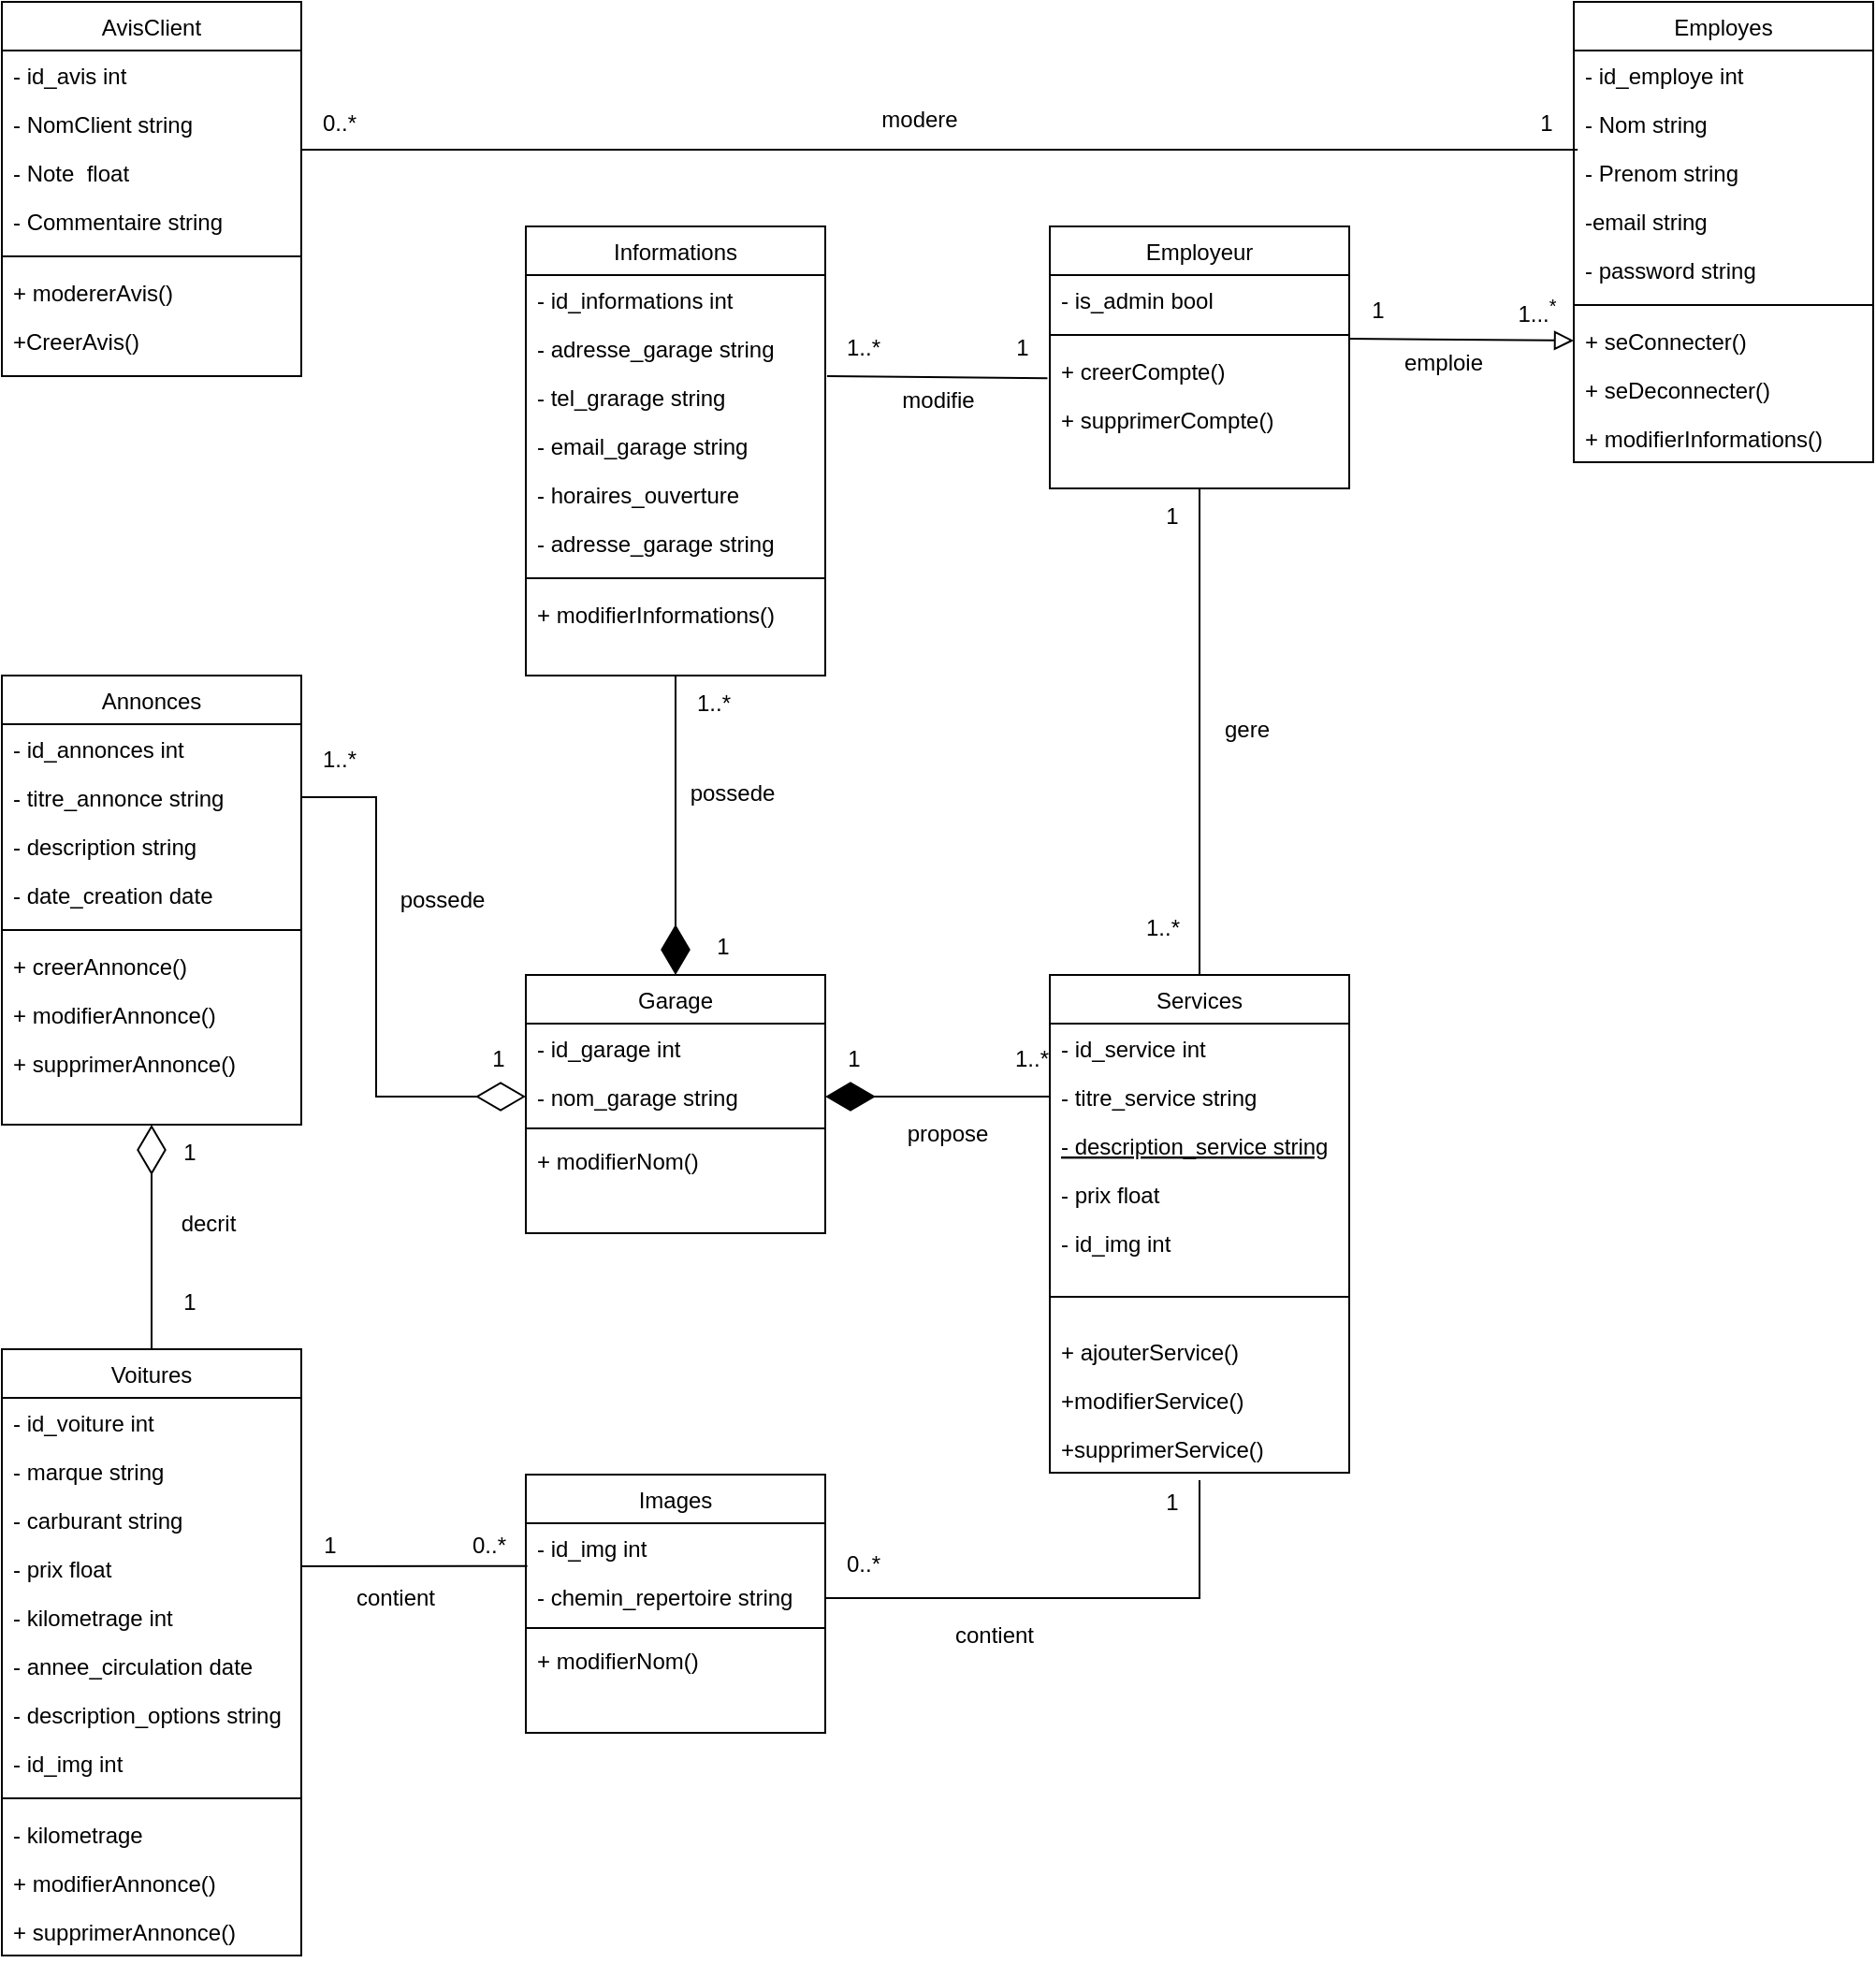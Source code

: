<mxfile>
    <diagram id="C5RBs43oDa-KdzZeNtuy" name="Page-1">
        <mxGraphModel dx="2930" dy="1960" grid="0" gridSize="10" guides="1" tooltips="1" connect="1" arrows="1" fold="1" page="1" pageScale="1" pageWidth="1654" pageHeight="1169" background="#FFFFFF" math="0" shadow="0">
            <root>
                <mxCell id="WIyWlLk6GJQsqaUBKTNV-0"/>
                <mxCell id="WIyWlLk6GJQsqaUBKTNV-1" parent="WIyWlLk6GJQsqaUBKTNV-0"/>
                <mxCell id="zkfFHV4jXpPFQw0GAbJ--0" value="Garage" style="swimlane;fontStyle=0;align=center;verticalAlign=top;childLayout=stackLayout;horizontal=1;startSize=26;horizontalStack=0;resizeParent=1;resizeLast=0;collapsible=1;marginBottom=0;rounded=0;shadow=0;strokeWidth=1;" parent="WIyWlLk6GJQsqaUBKTNV-1" vertex="1">
                    <mxGeometry x="580" y="583" width="160" height="138" as="geometry">
                        <mxRectangle x="230" y="140" width="160" height="26" as="alternateBounds"/>
                    </mxGeometry>
                </mxCell>
                <mxCell id="zkfFHV4jXpPFQw0GAbJ--1" value="- id_garage int" style="text;align=left;verticalAlign=top;spacingLeft=4;spacingRight=4;overflow=hidden;rotatable=0;points=[[0,0.5],[1,0.5]];portConstraint=eastwest;" parent="zkfFHV4jXpPFQw0GAbJ--0" vertex="1">
                    <mxGeometry y="26" width="160" height="26" as="geometry"/>
                </mxCell>
                <mxCell id="zkfFHV4jXpPFQw0GAbJ--2" value="- nom_garage string" style="text;align=left;verticalAlign=top;spacingLeft=4;spacingRight=4;overflow=hidden;rotatable=0;points=[[0,0.5],[1,0.5]];portConstraint=eastwest;rounded=0;shadow=0;html=0;" parent="zkfFHV4jXpPFQw0GAbJ--0" vertex="1">
                    <mxGeometry y="52" width="160" height="26" as="geometry"/>
                </mxCell>
                <mxCell id="zkfFHV4jXpPFQw0GAbJ--4" value="" style="line;html=1;strokeWidth=1;align=left;verticalAlign=middle;spacingTop=-1;spacingLeft=3;spacingRight=3;rotatable=0;labelPosition=right;points=[];portConstraint=eastwest;" parent="zkfFHV4jXpPFQw0GAbJ--0" vertex="1">
                    <mxGeometry y="78" width="160" height="8" as="geometry"/>
                </mxCell>
                <mxCell id="zkfFHV4jXpPFQw0GAbJ--5" value="+ modifierNom()" style="text;align=left;verticalAlign=top;spacingLeft=4;spacingRight=4;overflow=hidden;rotatable=0;points=[[0,0.5],[1,0.5]];portConstraint=eastwest;" parent="zkfFHV4jXpPFQw0GAbJ--0" vertex="1">
                    <mxGeometry y="86" width="160" height="26" as="geometry"/>
                </mxCell>
                <mxCell id="zkfFHV4jXpPFQw0GAbJ--6" value="Services" style="swimlane;fontStyle=0;align=center;verticalAlign=top;childLayout=stackLayout;horizontal=1;startSize=26;horizontalStack=0;resizeParent=1;resizeLast=0;collapsible=1;marginBottom=0;rounded=0;shadow=0;strokeWidth=1;" parent="WIyWlLk6GJQsqaUBKTNV-1" vertex="1">
                    <mxGeometry x="860" y="583" width="160" height="266" as="geometry">
                        <mxRectangle x="130" y="380" width="160" height="26" as="alternateBounds"/>
                    </mxGeometry>
                </mxCell>
                <mxCell id="zkfFHV4jXpPFQw0GAbJ--7" value="- id_service int" style="text;align=left;verticalAlign=top;spacingLeft=4;spacingRight=4;overflow=hidden;rotatable=0;points=[[0,0.5],[1,0.5]];portConstraint=eastwest;" parent="zkfFHV4jXpPFQw0GAbJ--6" vertex="1">
                    <mxGeometry y="26" width="160" height="26" as="geometry"/>
                </mxCell>
                <mxCell id="zkfFHV4jXpPFQw0GAbJ--8" value="- titre_service string" style="text;align=left;verticalAlign=top;spacingLeft=4;spacingRight=4;overflow=hidden;rotatable=0;points=[[0,0.5],[1,0.5]];portConstraint=eastwest;rounded=0;shadow=0;html=0;" parent="zkfFHV4jXpPFQw0GAbJ--6" vertex="1">
                    <mxGeometry y="52" width="160" height="26" as="geometry"/>
                </mxCell>
                <mxCell id="zkfFHV4jXpPFQw0GAbJ--10" value="- description_service string" style="text;align=left;verticalAlign=top;spacingLeft=4;spacingRight=4;overflow=hidden;rotatable=0;points=[[0,0.5],[1,0.5]];portConstraint=eastwest;fontStyle=4" parent="zkfFHV4jXpPFQw0GAbJ--6" vertex="1">
                    <mxGeometry y="78" width="160" height="26" as="geometry"/>
                </mxCell>
                <mxCell id="zkfFHV4jXpPFQw0GAbJ--11" value="- prix float" style="text;align=left;verticalAlign=top;spacingLeft=4;spacingRight=4;overflow=hidden;rotatable=0;points=[[0,0.5],[1,0.5]];portConstraint=eastwest;" parent="zkfFHV4jXpPFQw0GAbJ--6" vertex="1">
                    <mxGeometry y="104" width="160" height="26" as="geometry"/>
                </mxCell>
                <mxCell id="UUozDEuTqXK47o-9Nkh7-40" value="- id_img int" style="text;align=left;verticalAlign=top;spacingLeft=4;spacingRight=4;overflow=hidden;rotatable=0;points=[[0,0.5],[1,0.5]];portConstraint=eastwest;" parent="zkfFHV4jXpPFQw0GAbJ--6" vertex="1">
                    <mxGeometry y="130" width="160" height="26" as="geometry"/>
                </mxCell>
                <mxCell id="zkfFHV4jXpPFQw0GAbJ--9" value="" style="line;html=1;strokeWidth=1;align=left;verticalAlign=middle;spacingTop=-1;spacingLeft=3;spacingRight=3;rotatable=0;labelPosition=right;points=[];portConstraint=eastwest;" parent="zkfFHV4jXpPFQw0GAbJ--6" vertex="1">
                    <mxGeometry y="156" width="160" height="32" as="geometry"/>
                </mxCell>
                <mxCell id="UUozDEuTqXK47o-9Nkh7-41" value="+ ajouterService()" style="text;align=left;verticalAlign=top;spacingLeft=4;spacingRight=4;overflow=hidden;rotatable=0;points=[[0,0.5],[1,0.5]];portConstraint=eastwest;" parent="zkfFHV4jXpPFQw0GAbJ--6" vertex="1">
                    <mxGeometry y="188" width="160" height="26" as="geometry"/>
                </mxCell>
                <mxCell id="UUozDEuTqXK47o-9Nkh7-42" value="+modifierService()" style="text;align=left;verticalAlign=top;spacingLeft=4;spacingRight=4;overflow=hidden;rotatable=0;points=[[0,0.5],[1,0.5]];portConstraint=eastwest;" parent="zkfFHV4jXpPFQw0GAbJ--6" vertex="1">
                    <mxGeometry y="214" width="160" height="26" as="geometry"/>
                </mxCell>
                <mxCell id="UUozDEuTqXK47o-9Nkh7-43" value="+supprimerService()" style="text;align=left;verticalAlign=top;spacingLeft=4;spacingRight=4;overflow=hidden;rotatable=0;points=[[0,0.5],[1,0.5]];portConstraint=eastwest;" parent="zkfFHV4jXpPFQw0GAbJ--6" vertex="1">
                    <mxGeometry y="240" width="160" height="26" as="geometry"/>
                </mxCell>
                <mxCell id="UUozDEuTqXK47o-9Nkh7-0" value="Informations" style="swimlane;fontStyle=0;align=center;verticalAlign=top;childLayout=stackLayout;horizontal=1;startSize=26;horizontalStack=0;resizeParent=1;resizeLast=0;collapsible=1;marginBottom=0;rounded=0;shadow=0;strokeWidth=1;" parent="WIyWlLk6GJQsqaUBKTNV-1" vertex="1">
                    <mxGeometry x="580" y="183" width="160" height="240" as="geometry">
                        <mxRectangle x="230" y="140" width="160" height="26" as="alternateBounds"/>
                    </mxGeometry>
                </mxCell>
                <mxCell id="UUozDEuTqXK47o-9Nkh7-1" value="- id_informations int" style="text;align=left;verticalAlign=top;spacingLeft=4;spacingRight=4;overflow=hidden;rotatable=0;points=[[0,0.5],[1,0.5]];portConstraint=eastwest;" parent="UUozDEuTqXK47o-9Nkh7-0" vertex="1">
                    <mxGeometry y="26" width="160" height="26" as="geometry"/>
                </mxCell>
                <mxCell id="UUozDEuTqXK47o-9Nkh7-2" value="- adresse_garage string" style="text;align=left;verticalAlign=top;spacingLeft=4;spacingRight=4;overflow=hidden;rotatable=0;points=[[0,0.5],[1,0.5]];portConstraint=eastwest;rounded=0;shadow=0;html=0;" parent="UUozDEuTqXK47o-9Nkh7-0" vertex="1">
                    <mxGeometry y="52" width="160" height="26" as="geometry"/>
                </mxCell>
                <mxCell id="UUozDEuTqXK47o-9Nkh7-6" value="- tel_grarage string" style="text;align=left;verticalAlign=top;spacingLeft=4;spacingRight=4;overflow=hidden;rotatable=0;points=[[0,0.5],[1,0.5]];portConstraint=eastwest;rounded=0;shadow=0;html=0;" parent="UUozDEuTqXK47o-9Nkh7-0" vertex="1">
                    <mxGeometry y="78" width="160" height="26" as="geometry"/>
                </mxCell>
                <mxCell id="UUozDEuTqXK47o-9Nkh7-7" value="- email_garage string" style="text;align=left;verticalAlign=top;spacingLeft=4;spacingRight=4;overflow=hidden;rotatable=0;points=[[0,0.5],[1,0.5]];portConstraint=eastwest;rounded=0;shadow=0;html=0;" parent="UUozDEuTqXK47o-9Nkh7-0" vertex="1">
                    <mxGeometry y="104" width="160" height="26" as="geometry"/>
                </mxCell>
                <mxCell id="UUozDEuTqXK47o-9Nkh7-8" value="- horaires_ouverture" style="text;align=left;verticalAlign=top;spacingLeft=4;spacingRight=4;overflow=hidden;rotatable=0;points=[[0,0.5],[1,0.5]];portConstraint=eastwest;rounded=0;shadow=0;html=0;" parent="UUozDEuTqXK47o-9Nkh7-0" vertex="1">
                    <mxGeometry y="130" width="160" height="26" as="geometry"/>
                </mxCell>
                <mxCell id="UUozDEuTqXK47o-9Nkh7-5" value="- adresse_garage string" style="text;align=left;verticalAlign=top;spacingLeft=4;spacingRight=4;overflow=hidden;rotatable=0;points=[[0,0.5],[1,0.5]];portConstraint=eastwest;rounded=0;shadow=0;html=0;" parent="UUozDEuTqXK47o-9Nkh7-0" vertex="1">
                    <mxGeometry y="156" width="160" height="26" as="geometry"/>
                </mxCell>
                <mxCell id="UUozDEuTqXK47o-9Nkh7-3" value="" style="line;html=1;strokeWidth=1;align=left;verticalAlign=middle;spacingTop=-1;spacingLeft=3;spacingRight=3;rotatable=0;labelPosition=right;points=[];portConstraint=eastwest;" parent="UUozDEuTqXK47o-9Nkh7-0" vertex="1">
                    <mxGeometry y="182" width="160" height="12" as="geometry"/>
                </mxCell>
                <mxCell id="UUozDEuTqXK47o-9Nkh7-9" value="+ modifierInformations()" style="text;align=left;verticalAlign=top;spacingLeft=4;spacingRight=4;overflow=hidden;rotatable=0;points=[[0,0.5],[1,0.5]];portConstraint=eastwest;rounded=0;shadow=0;html=0;" parent="UUozDEuTqXK47o-9Nkh7-0" vertex="1">
                    <mxGeometry y="194" width="160" height="26" as="geometry"/>
                </mxCell>
                <mxCell id="UUozDEuTqXK47o-9Nkh7-11" value="Employes" style="swimlane;fontStyle=0;align=center;verticalAlign=top;childLayout=stackLayout;horizontal=1;startSize=26;horizontalStack=0;resizeParent=1;resizeLast=0;collapsible=1;marginBottom=0;rounded=0;shadow=0;strokeWidth=1;" parent="WIyWlLk6GJQsqaUBKTNV-1" vertex="1">
                    <mxGeometry x="1140" y="63" width="160" height="246" as="geometry">
                        <mxRectangle x="230" y="140" width="160" height="26" as="alternateBounds"/>
                    </mxGeometry>
                </mxCell>
                <mxCell id="UUozDEuTqXK47o-9Nkh7-12" value="- id_employe int" style="text;align=left;verticalAlign=top;spacingLeft=4;spacingRight=4;overflow=hidden;rotatable=0;points=[[0,0.5],[1,0.5]];portConstraint=eastwest;" parent="UUozDEuTqXK47o-9Nkh7-11" vertex="1">
                    <mxGeometry y="26" width="160" height="26" as="geometry"/>
                </mxCell>
                <mxCell id="UUozDEuTqXK47o-9Nkh7-13" value="- Nom string" style="text;align=left;verticalAlign=top;spacingLeft=4;spacingRight=4;overflow=hidden;rotatable=0;points=[[0,0.5],[1,0.5]];portConstraint=eastwest;rounded=0;shadow=0;html=0;" parent="UUozDEuTqXK47o-9Nkh7-11" vertex="1">
                    <mxGeometry y="52" width="160" height="26" as="geometry"/>
                </mxCell>
                <mxCell id="UUozDEuTqXK47o-9Nkh7-14" value="- Prenom string" style="text;align=left;verticalAlign=top;spacingLeft=4;spacingRight=4;overflow=hidden;rotatable=0;points=[[0,0.5],[1,0.5]];portConstraint=eastwest;rounded=0;shadow=0;html=0;" parent="UUozDEuTqXK47o-9Nkh7-11" vertex="1">
                    <mxGeometry y="78" width="160" height="26" as="geometry"/>
                </mxCell>
                <mxCell id="UUozDEuTqXK47o-9Nkh7-15" value="-email string" style="text;align=left;verticalAlign=top;spacingLeft=4;spacingRight=4;overflow=hidden;rotatable=0;points=[[0,0.5],[1,0.5]];portConstraint=eastwest;rounded=0;shadow=0;html=0;" parent="UUozDEuTqXK47o-9Nkh7-11" vertex="1">
                    <mxGeometry y="104" width="160" height="26" as="geometry"/>
                </mxCell>
                <mxCell id="UUozDEuTqXK47o-9Nkh7-16" value="- password string" style="text;align=left;verticalAlign=top;spacingLeft=4;spacingRight=4;overflow=hidden;rotatable=0;points=[[0,0.5],[1,0.5]];portConstraint=eastwest;rounded=0;shadow=0;html=0;" parent="UUozDEuTqXK47o-9Nkh7-11" vertex="1">
                    <mxGeometry y="130" width="160" height="26" as="geometry"/>
                </mxCell>
                <mxCell id="UUozDEuTqXK47o-9Nkh7-19" value="" style="line;html=1;strokeWidth=1;align=left;verticalAlign=middle;spacingTop=-1;spacingLeft=3;spacingRight=3;rotatable=0;labelPosition=right;points=[];portConstraint=eastwest;" parent="UUozDEuTqXK47o-9Nkh7-11" vertex="1">
                    <mxGeometry y="156" width="160" height="12" as="geometry"/>
                </mxCell>
                <mxCell id="UUozDEuTqXK47o-9Nkh7-20" value="+ seConnecter()" style="text;align=left;verticalAlign=top;spacingLeft=4;spacingRight=4;overflow=hidden;rotatable=0;points=[[0,0.5],[1,0.5]];portConstraint=eastwest;rounded=0;shadow=0;html=0;" parent="UUozDEuTqXK47o-9Nkh7-11" vertex="1">
                    <mxGeometry y="168" width="160" height="26" as="geometry"/>
                </mxCell>
                <mxCell id="UUozDEuTqXK47o-9Nkh7-21" value="+ seDeconnecter()" style="text;align=left;verticalAlign=top;spacingLeft=4;spacingRight=4;overflow=hidden;rotatable=0;points=[[0,0.5],[1,0.5]];portConstraint=eastwest;rounded=0;shadow=0;html=0;" parent="UUozDEuTqXK47o-9Nkh7-11" vertex="1">
                    <mxGeometry y="194" width="160" height="26" as="geometry"/>
                </mxCell>
                <mxCell id="UUozDEuTqXK47o-9Nkh7-22" value="+ modifierInformations()" style="text;align=left;verticalAlign=top;spacingLeft=4;spacingRight=4;overflow=hidden;rotatable=0;points=[[0,0.5],[1,0.5]];portConstraint=eastwest;rounded=0;shadow=0;html=0;" parent="UUozDEuTqXK47o-9Nkh7-11" vertex="1">
                    <mxGeometry y="220" width="160" height="26" as="geometry"/>
                </mxCell>
                <mxCell id="UUozDEuTqXK47o-9Nkh7-23" value="Employeur" style="swimlane;fontStyle=0;align=center;verticalAlign=top;childLayout=stackLayout;horizontal=1;startSize=26;horizontalStack=0;resizeParent=1;resizeLast=0;collapsible=1;marginBottom=0;rounded=0;shadow=0;strokeWidth=1;" parent="WIyWlLk6GJQsqaUBKTNV-1" vertex="1">
                    <mxGeometry x="860" y="183" width="160" height="140" as="geometry">
                        <mxRectangle x="520" y="40" width="160" height="26" as="alternateBounds"/>
                    </mxGeometry>
                </mxCell>
                <mxCell id="UUozDEuTqXK47o-9Nkh7-24" value="- is_admin bool" style="text;align=left;verticalAlign=top;spacingLeft=4;spacingRight=4;overflow=hidden;rotatable=0;points=[[0,0.5],[1,0.5]];portConstraint=eastwest;" parent="UUozDEuTqXK47o-9Nkh7-23" vertex="1">
                    <mxGeometry y="26" width="160" height="26" as="geometry"/>
                </mxCell>
                <mxCell id="UUozDEuTqXK47o-9Nkh7-29" value="" style="line;html=1;strokeWidth=1;align=left;verticalAlign=middle;spacingTop=-1;spacingLeft=3;spacingRight=3;rotatable=0;labelPosition=right;points=[];portConstraint=eastwest;" parent="UUozDEuTqXK47o-9Nkh7-23" vertex="1">
                    <mxGeometry y="52" width="160" height="12" as="geometry"/>
                </mxCell>
                <mxCell id="UUozDEuTqXK47o-9Nkh7-30" value="+ creerCompte()" style="text;align=left;verticalAlign=top;spacingLeft=4;spacingRight=4;overflow=hidden;rotatable=0;points=[[0,0.5],[1,0.5]];portConstraint=eastwest;rounded=0;shadow=0;html=0;" parent="UUozDEuTqXK47o-9Nkh7-23" vertex="1">
                    <mxGeometry y="64" width="160" height="26" as="geometry"/>
                </mxCell>
                <mxCell id="UUozDEuTqXK47o-9Nkh7-31" value="+ supprimerCompte()" style="text;align=left;verticalAlign=top;spacingLeft=4;spacingRight=4;overflow=hidden;rotatable=0;points=[[0,0.5],[1,0.5]];portConstraint=eastwest;rounded=0;shadow=0;html=0;" parent="UUozDEuTqXK47o-9Nkh7-23" vertex="1">
                    <mxGeometry y="90" width="160" height="50" as="geometry"/>
                </mxCell>
                <mxCell id="UUozDEuTqXK47o-9Nkh7-37" value="1" style="text;html=1;align=center;verticalAlign=middle;resizable=0;points=[];autosize=1;strokeColor=none;fillColor=none;" parent="WIyWlLk6GJQsqaUBKTNV-1" vertex="1">
                    <mxGeometry x="1020" y="213" width="30" height="30" as="geometry"/>
                </mxCell>
                <mxCell id="UUozDEuTqXK47o-9Nkh7-39" value="1...&lt;sup&gt;*&lt;/sup&gt;" style="text;html=1;align=center;verticalAlign=middle;resizable=0;points=[];autosize=1;strokeColor=none;fillColor=none;" parent="WIyWlLk6GJQsqaUBKTNV-1" vertex="1">
                    <mxGeometry x="1100" y="213" width="40" height="30" as="geometry"/>
                </mxCell>
                <mxCell id="UUozDEuTqXK47o-9Nkh7-44" value="" style="endArrow=diamondThin;endFill=1;endSize=24;html=1;rounded=0;entryX=1;entryY=0.5;entryDx=0;entryDy=0;exitX=0;exitY=0.5;exitDx=0;exitDy=0;" parent="WIyWlLk6GJQsqaUBKTNV-1" source="zkfFHV4jXpPFQw0GAbJ--8" target="zkfFHV4jXpPFQw0GAbJ--2" edge="1">
                    <mxGeometry width="160" relative="1" as="geometry">
                        <mxPoint x="970" y="453" as="sourcePoint"/>
                        <mxPoint x="1130" y="453" as="targetPoint"/>
                    </mxGeometry>
                </mxCell>
                <mxCell id="UUozDEuTqXK47o-9Nkh7-45" value="Images" style="swimlane;fontStyle=0;align=center;verticalAlign=top;childLayout=stackLayout;horizontal=1;startSize=26;horizontalStack=0;resizeParent=1;resizeLast=0;collapsible=1;marginBottom=0;rounded=0;shadow=0;strokeWidth=1;" parent="WIyWlLk6GJQsqaUBKTNV-1" vertex="1">
                    <mxGeometry x="580" y="850" width="160" height="138" as="geometry">
                        <mxRectangle x="230" y="140" width="160" height="26" as="alternateBounds"/>
                    </mxGeometry>
                </mxCell>
                <mxCell id="UUozDEuTqXK47o-9Nkh7-46" value="- id_img int" style="text;align=left;verticalAlign=top;spacingLeft=4;spacingRight=4;overflow=hidden;rotatable=0;points=[[0,0.5],[1,0.5]];portConstraint=eastwest;" parent="UUozDEuTqXK47o-9Nkh7-45" vertex="1">
                    <mxGeometry y="26" width="160" height="26" as="geometry"/>
                </mxCell>
                <mxCell id="UUozDEuTqXK47o-9Nkh7-47" value="- chemin_repertoire string" style="text;align=left;verticalAlign=top;spacingLeft=4;spacingRight=4;overflow=hidden;rotatable=0;points=[[0,0.5],[1,0.5]];portConstraint=eastwest;rounded=0;shadow=0;html=0;" parent="UUozDEuTqXK47o-9Nkh7-45" vertex="1">
                    <mxGeometry y="52" width="160" height="26" as="geometry"/>
                </mxCell>
                <mxCell id="UUozDEuTqXK47o-9Nkh7-48" value="" style="line;html=1;strokeWidth=1;align=left;verticalAlign=middle;spacingTop=-1;spacingLeft=3;spacingRight=3;rotatable=0;labelPosition=right;points=[];portConstraint=eastwest;" parent="UUozDEuTqXK47o-9Nkh7-45" vertex="1">
                    <mxGeometry y="78" width="160" height="8" as="geometry"/>
                </mxCell>
                <mxCell id="UUozDEuTqXK47o-9Nkh7-49" value="+ modifierNom()" style="text;align=left;verticalAlign=top;spacingLeft=4;spacingRight=4;overflow=hidden;rotatable=0;points=[[0,0.5],[1,0.5]];portConstraint=eastwest;" parent="UUozDEuTqXK47o-9Nkh7-45" vertex="1">
                    <mxGeometry y="86" width="160" height="26" as="geometry"/>
                </mxCell>
                <mxCell id="UUozDEuTqXK47o-9Nkh7-52" value="" style="endArrow=none;startArrow=none;endFill=0;startFill=0;html=1;rounded=0;entryX=-0.008;entryY=0.659;entryDx=0;entryDy=0;exitX=1.006;exitY=1.077;exitDx=0;exitDy=0;exitPerimeter=0;entryPerimeter=0;" parent="WIyWlLk6GJQsqaUBKTNV-1" source="UUozDEuTqXK47o-9Nkh7-2" target="UUozDEuTqXK47o-9Nkh7-30" edge="1">
                    <mxGeometry width="160" relative="1" as="geometry">
                        <mxPoint x="740" y="140" as="sourcePoint"/>
                        <mxPoint x="1030" y="323" as="targetPoint"/>
                    </mxGeometry>
                </mxCell>
                <mxCell id="UUozDEuTqXK47o-9Nkh7-53" value="" style="endArrow=none;startArrow=none;endFill=0;startFill=0;html=1;rounded=0;exitX=0.5;exitY=0;exitDx=0;exitDy=0;" parent="WIyWlLk6GJQsqaUBKTNV-1" source="zkfFHV4jXpPFQw0GAbJ--6" target="UUozDEuTqXK47o-9Nkh7-31" edge="1">
                    <mxGeometry width="160" relative="1" as="geometry">
                        <mxPoint x="750" y="150" as="sourcePoint"/>
                        <mxPoint x="870" y="150" as="targetPoint"/>
                    </mxGeometry>
                </mxCell>
                <mxCell id="UUozDEuTqXK47o-9Nkh7-54" value="1..*" style="text;html=1;align=center;verticalAlign=middle;resizable=0;points=[];autosize=1;strokeColor=none;fillColor=none;" parent="WIyWlLk6GJQsqaUBKTNV-1" vertex="1">
                    <mxGeometry x="740" y="233" width="40" height="30" as="geometry"/>
                </mxCell>
                <mxCell id="UUozDEuTqXK47o-9Nkh7-55" value="1" style="text;html=1;align=center;verticalAlign=middle;resizable=0;points=[];autosize=1;strokeColor=none;fillColor=none;" parent="WIyWlLk6GJQsqaUBKTNV-1" vertex="1">
                    <mxGeometry x="830" y="233" width="30" height="30" as="geometry"/>
                </mxCell>
                <mxCell id="UUozDEuTqXK47o-9Nkh7-56" value="1" style="text;html=1;align=center;verticalAlign=middle;resizable=0;points=[];autosize=1;strokeColor=none;fillColor=none;" parent="WIyWlLk6GJQsqaUBKTNV-1" vertex="1">
                    <mxGeometry x="910" y="323" width="30" height="30" as="geometry"/>
                </mxCell>
                <mxCell id="UUozDEuTqXK47o-9Nkh7-57" value="1..*" style="text;html=1;align=center;verticalAlign=middle;resizable=0;points=[];autosize=1;strokeColor=none;fillColor=none;" parent="WIyWlLk6GJQsqaUBKTNV-1" vertex="1">
                    <mxGeometry x="900" y="543" width="40" height="30" as="geometry"/>
                </mxCell>
                <mxCell id="UUozDEuTqXK47o-9Nkh7-58" value="1..*" style="text;html=1;align=center;verticalAlign=middle;resizable=0;points=[];autosize=1;strokeColor=none;fillColor=none;" parent="WIyWlLk6GJQsqaUBKTNV-1" vertex="1">
                    <mxGeometry x="830" y="613" width="40" height="30" as="geometry"/>
                </mxCell>
                <mxCell id="UUozDEuTqXK47o-9Nkh7-59" value="1" style="text;html=1;align=center;verticalAlign=middle;resizable=0;points=[];autosize=1;strokeColor=none;fillColor=none;" parent="WIyWlLk6GJQsqaUBKTNV-1" vertex="1">
                    <mxGeometry x="740" y="613" width="30" height="30" as="geometry"/>
                </mxCell>
                <mxCell id="UUozDEuTqXK47o-9Nkh7-60" value="" style="endArrow=none;startArrow=none;endFill=0;startFill=0;html=1;rounded=0;exitX=1;exitY=0.5;exitDx=0;exitDy=0;" parent="WIyWlLk6GJQsqaUBKTNV-1" edge="1">
                    <mxGeometry width="160" relative="1" as="geometry">
                        <mxPoint x="740" y="916" as="sourcePoint"/>
                        <mxPoint x="940" y="853" as="targetPoint"/>
                        <Array as="points">
                            <mxPoint x="940" y="916"/>
                        </Array>
                    </mxGeometry>
                </mxCell>
                <mxCell id="UUozDEuTqXK47o-9Nkh7-61" value="1" style="text;html=1;align=center;verticalAlign=middle;resizable=0;points=[];autosize=1;strokeColor=none;fillColor=none;" parent="WIyWlLk6GJQsqaUBKTNV-1" vertex="1">
                    <mxGeometry x="910" y="850" width="30" height="30" as="geometry"/>
                </mxCell>
                <mxCell id="UUozDEuTqXK47o-9Nkh7-62" value="0..*" style="text;html=1;align=center;verticalAlign=middle;resizable=0;points=[];autosize=1;strokeColor=none;fillColor=none;" parent="WIyWlLk6GJQsqaUBKTNV-1" vertex="1">
                    <mxGeometry x="740" y="883" width="40" height="30" as="geometry"/>
                </mxCell>
                <mxCell id="UUozDEuTqXK47o-9Nkh7-63" value="Annonces" style="swimlane;fontStyle=0;align=center;verticalAlign=top;childLayout=stackLayout;horizontal=1;startSize=26;horizontalStack=0;resizeParent=1;resizeLast=0;collapsible=1;marginBottom=0;rounded=0;shadow=0;strokeWidth=1;" parent="WIyWlLk6GJQsqaUBKTNV-1" vertex="1">
                    <mxGeometry x="300" y="423" width="160" height="240" as="geometry">
                        <mxRectangle x="230" y="140" width="160" height="26" as="alternateBounds"/>
                    </mxGeometry>
                </mxCell>
                <mxCell id="UUozDEuTqXK47o-9Nkh7-64" value="- id_annonces int" style="text;align=left;verticalAlign=top;spacingLeft=4;spacingRight=4;overflow=hidden;rotatable=0;points=[[0,0.5],[1,0.5]];portConstraint=eastwest;" parent="UUozDEuTqXK47o-9Nkh7-63" vertex="1">
                    <mxGeometry y="26" width="160" height="26" as="geometry"/>
                </mxCell>
                <mxCell id="UUozDEuTqXK47o-9Nkh7-65" value="- titre_annonce string" style="text;align=left;verticalAlign=top;spacingLeft=4;spacingRight=4;overflow=hidden;rotatable=0;points=[[0,0.5],[1,0.5]];portConstraint=eastwest;rounded=0;shadow=0;html=0;" parent="UUozDEuTqXK47o-9Nkh7-63" vertex="1">
                    <mxGeometry y="52" width="160" height="26" as="geometry"/>
                </mxCell>
                <mxCell id="UUozDEuTqXK47o-9Nkh7-67" value="- description string" style="text;align=left;verticalAlign=top;spacingLeft=4;spacingRight=4;overflow=hidden;rotatable=0;points=[[0,0.5],[1,0.5]];portConstraint=eastwest;rounded=0;shadow=0;html=0;" parent="UUozDEuTqXK47o-9Nkh7-63" vertex="1">
                    <mxGeometry y="78" width="160" height="26" as="geometry"/>
                </mxCell>
                <mxCell id="UUozDEuTqXK47o-9Nkh7-86" value="- date_creation date" style="text;align=left;verticalAlign=top;spacingLeft=4;spacingRight=4;overflow=hidden;rotatable=0;points=[[0,0.5],[1,0.5]];portConstraint=eastwest;rounded=0;shadow=0;html=0;" parent="UUozDEuTqXK47o-9Nkh7-63" vertex="1">
                    <mxGeometry y="104" width="160" height="26" as="geometry"/>
                </mxCell>
                <mxCell id="UUozDEuTqXK47o-9Nkh7-70" value="" style="line;html=1;strokeWidth=1;align=left;verticalAlign=middle;spacingTop=-1;spacingLeft=3;spacingRight=3;rotatable=0;labelPosition=right;points=[];portConstraint=eastwest;" parent="UUozDEuTqXK47o-9Nkh7-63" vertex="1">
                    <mxGeometry y="130" width="160" height="12" as="geometry"/>
                </mxCell>
                <mxCell id="UUozDEuTqXK47o-9Nkh7-71" value="+ creerAnnonce()" style="text;align=left;verticalAlign=top;spacingLeft=4;spacingRight=4;overflow=hidden;rotatable=0;points=[[0,0.5],[1,0.5]];portConstraint=eastwest;rounded=0;shadow=0;html=0;" parent="UUozDEuTqXK47o-9Nkh7-63" vertex="1">
                    <mxGeometry y="142" width="160" height="26" as="geometry"/>
                </mxCell>
                <mxCell id="UUozDEuTqXK47o-9Nkh7-72" value="+ modifierAnnonce()" style="text;align=left;verticalAlign=top;spacingLeft=4;spacingRight=4;overflow=hidden;rotatable=0;points=[[0,0.5],[1,0.5]];portConstraint=eastwest;rounded=0;shadow=0;html=0;" parent="UUozDEuTqXK47o-9Nkh7-63" vertex="1">
                    <mxGeometry y="168" width="160" height="26" as="geometry"/>
                </mxCell>
                <mxCell id="UUozDEuTqXK47o-9Nkh7-73" value="+ supprimerAnnonce()" style="text;align=left;verticalAlign=top;spacingLeft=4;spacingRight=4;overflow=hidden;rotatable=0;points=[[0,0.5],[1,0.5]];portConstraint=eastwest;rounded=0;shadow=0;html=0;" parent="UUozDEuTqXK47o-9Nkh7-63" vertex="1">
                    <mxGeometry y="194" width="160" height="26" as="geometry"/>
                </mxCell>
                <mxCell id="UUozDEuTqXK47o-9Nkh7-74" value="" style="endArrow=diamondThin;endFill=0;endSize=24;html=1;rounded=0;entryX=0;entryY=0.5;entryDx=0;entryDy=0;exitX=0;exitY=0.5;exitDx=0;exitDy=0;" parent="WIyWlLk6GJQsqaUBKTNV-1" target="zkfFHV4jXpPFQw0GAbJ--2" edge="1">
                    <mxGeometry width="160" relative="1" as="geometry">
                        <mxPoint x="460" y="488" as="sourcePoint"/>
                        <mxPoint x="580" y="488" as="targetPoint"/>
                        <Array as="points">
                            <mxPoint x="500" y="488"/>
                            <mxPoint x="500" y="648"/>
                        </Array>
                    </mxGeometry>
                </mxCell>
                <mxCell id="UUozDEuTqXK47o-9Nkh7-75" value="1" style="text;html=1;align=center;verticalAlign=middle;resizable=0;points=[];autosize=1;strokeColor=none;fillColor=none;" parent="WIyWlLk6GJQsqaUBKTNV-1" vertex="1">
                    <mxGeometry x="550" y="613" width="30" height="30" as="geometry"/>
                </mxCell>
                <mxCell id="UUozDEuTqXK47o-9Nkh7-76" value="1..*" style="text;html=1;align=center;verticalAlign=middle;resizable=0;points=[];autosize=1;strokeColor=none;fillColor=none;" parent="WIyWlLk6GJQsqaUBKTNV-1" vertex="1">
                    <mxGeometry x="460" y="453" width="40" height="30" as="geometry"/>
                </mxCell>
                <mxCell id="UUozDEuTqXK47o-9Nkh7-77" value="Voitures" style="swimlane;fontStyle=0;align=center;verticalAlign=top;childLayout=stackLayout;horizontal=1;startSize=26;horizontalStack=0;resizeParent=1;resizeLast=0;collapsible=1;marginBottom=0;rounded=0;shadow=0;strokeWidth=1;" parent="WIyWlLk6GJQsqaUBKTNV-1" vertex="1">
                    <mxGeometry x="300" y="783" width="160" height="324" as="geometry">
                        <mxRectangle x="230" y="140" width="160" height="26" as="alternateBounds"/>
                    </mxGeometry>
                </mxCell>
                <mxCell id="UUozDEuTqXK47o-9Nkh7-78" value="- id_voiture int" style="text;align=left;verticalAlign=top;spacingLeft=4;spacingRight=4;overflow=hidden;rotatable=0;points=[[0,0.5],[1,0.5]];portConstraint=eastwest;" parent="UUozDEuTqXK47o-9Nkh7-77" vertex="1">
                    <mxGeometry y="26" width="160" height="26" as="geometry"/>
                </mxCell>
                <mxCell id="UUozDEuTqXK47o-9Nkh7-79" value="- marque string" style="text;align=left;verticalAlign=top;spacingLeft=4;spacingRight=4;overflow=hidden;rotatable=0;points=[[0,0.5],[1,0.5]];portConstraint=eastwest;rounded=0;shadow=0;html=0;" parent="UUozDEuTqXK47o-9Nkh7-77" vertex="1">
                    <mxGeometry y="52" width="160" height="26" as="geometry"/>
                </mxCell>
                <mxCell id="UUozDEuTqXK47o-9Nkh7-80" value="- carburant string" style="text;align=left;verticalAlign=top;spacingLeft=4;spacingRight=4;overflow=hidden;rotatable=0;points=[[0,0.5],[1,0.5]];portConstraint=eastwest;rounded=0;shadow=0;html=0;" parent="UUozDEuTqXK47o-9Nkh7-77" vertex="1">
                    <mxGeometry y="78" width="160" height="26" as="geometry"/>
                </mxCell>
                <mxCell id="UUozDEuTqXK47o-9Nkh7-66" value="- prix float" style="text;align=left;verticalAlign=top;spacingLeft=4;spacingRight=4;overflow=hidden;rotatable=0;points=[[0,0.5],[1,0.5]];portConstraint=eastwest;rounded=0;shadow=0;html=0;" parent="UUozDEuTqXK47o-9Nkh7-77" vertex="1">
                    <mxGeometry y="104" width="160" height="26" as="geometry"/>
                </mxCell>
                <mxCell id="UUozDEuTqXK47o-9Nkh7-81" value="- kilometrage int" style="text;align=left;verticalAlign=top;spacingLeft=4;spacingRight=4;overflow=hidden;rotatable=0;points=[[0,0.5],[1,0.5]];portConstraint=eastwest;rounded=0;shadow=0;html=0;" parent="UUozDEuTqXK47o-9Nkh7-77" vertex="1">
                    <mxGeometry y="130" width="160" height="26" as="geometry"/>
                </mxCell>
                <mxCell id="UUozDEuTqXK47o-9Nkh7-83" value="- annee_circulation date" style="text;align=left;verticalAlign=top;spacingLeft=4;spacingRight=4;overflow=hidden;rotatable=0;points=[[0,0.5],[1,0.5]];portConstraint=eastwest;rounded=0;shadow=0;html=0;" parent="UUozDEuTqXK47o-9Nkh7-77" vertex="1">
                    <mxGeometry y="156" width="160" height="26" as="geometry"/>
                </mxCell>
                <mxCell id="UUozDEuTqXK47o-9Nkh7-88" value="- description_options string" style="text;align=left;verticalAlign=top;spacingLeft=4;spacingRight=4;overflow=hidden;rotatable=0;points=[[0,0.5],[1,0.5]];portConstraint=eastwest;rounded=0;shadow=0;html=0;" parent="UUozDEuTqXK47o-9Nkh7-77" vertex="1">
                    <mxGeometry y="182" width="160" height="26" as="geometry"/>
                </mxCell>
                <mxCell id="UUozDEuTqXK47o-9Nkh7-125" value="- id_img int" style="text;align=left;verticalAlign=top;spacingLeft=4;spacingRight=4;overflow=hidden;rotatable=0;points=[[0,0.5],[1,0.5]];portConstraint=eastwest;rounded=0;shadow=0;html=0;" parent="UUozDEuTqXK47o-9Nkh7-77" vertex="1">
                    <mxGeometry y="208" width="160" height="26" as="geometry"/>
                </mxCell>
                <mxCell id="UUozDEuTqXK47o-9Nkh7-82" value="" style="line;html=1;strokeWidth=1;align=left;verticalAlign=middle;spacingTop=-1;spacingLeft=3;spacingRight=3;rotatable=0;labelPosition=right;points=[];portConstraint=eastwest;" parent="UUozDEuTqXK47o-9Nkh7-77" vertex="1">
                    <mxGeometry y="234" width="160" height="12" as="geometry"/>
                </mxCell>
                <mxCell id="UUozDEuTqXK47o-9Nkh7-87" value="- kilometrage" style="text;align=left;verticalAlign=top;spacingLeft=4;spacingRight=4;overflow=hidden;rotatable=0;points=[[0,0.5],[1,0.5]];portConstraint=eastwest;rounded=0;shadow=0;html=0;" parent="UUozDEuTqXK47o-9Nkh7-77" vertex="1">
                    <mxGeometry y="246" width="160" height="26" as="geometry"/>
                </mxCell>
                <mxCell id="UUozDEuTqXK47o-9Nkh7-84" value="+ modifierAnnonce()" style="text;align=left;verticalAlign=top;spacingLeft=4;spacingRight=4;overflow=hidden;rotatable=0;points=[[0,0.5],[1,0.5]];portConstraint=eastwest;rounded=0;shadow=0;html=0;" parent="UUozDEuTqXK47o-9Nkh7-77" vertex="1">
                    <mxGeometry y="272" width="160" height="26" as="geometry"/>
                </mxCell>
                <mxCell id="UUozDEuTqXK47o-9Nkh7-85" value="+ supprimerAnnonce()" style="text;align=left;verticalAlign=top;spacingLeft=4;spacingRight=4;overflow=hidden;rotatable=0;points=[[0,0.5],[1,0.5]];portConstraint=eastwest;rounded=0;shadow=0;html=0;" parent="UUozDEuTqXK47o-9Nkh7-77" vertex="1">
                    <mxGeometry y="298" width="160" height="26" as="geometry"/>
                </mxCell>
                <mxCell id="UUozDEuTqXK47o-9Nkh7-89" value="" style="endArrow=diamondThin;endFill=0;endSize=24;html=1;rounded=0;entryX=0.5;entryY=1;entryDx=0;entryDy=0;exitX=0.5;exitY=0;exitDx=0;exitDy=0;" parent="WIyWlLk6GJQsqaUBKTNV-1" source="UUozDEuTqXK47o-9Nkh7-77" target="UUozDEuTqXK47o-9Nkh7-63" edge="1">
                    <mxGeometry width="160" relative="1" as="geometry">
                        <mxPoint x="380" y="773" as="sourcePoint"/>
                        <mxPoint x="440" y="723" as="targetPoint"/>
                    </mxGeometry>
                </mxCell>
                <mxCell id="UUozDEuTqXK47o-9Nkh7-90" value="1" style="text;html=1;align=center;verticalAlign=middle;resizable=0;points=[];autosize=1;strokeColor=none;fillColor=none;" parent="WIyWlLk6GJQsqaUBKTNV-1" vertex="1">
                    <mxGeometry x="385" y="743" width="30" height="30" as="geometry"/>
                </mxCell>
                <mxCell id="UUozDEuTqXK47o-9Nkh7-91" value="1" style="text;html=1;align=center;verticalAlign=middle;resizable=0;points=[];autosize=1;strokeColor=none;fillColor=none;" parent="WIyWlLk6GJQsqaUBKTNV-1" vertex="1">
                    <mxGeometry x="385" y="663" width="30" height="30" as="geometry"/>
                </mxCell>
                <mxCell id="UUozDEuTqXK47o-9Nkh7-93" value="" style="endArrow=none;html=1;rounded=0;entryX=0.005;entryY=0.878;entryDx=0;entryDy=0;entryPerimeter=0;" parent="WIyWlLk6GJQsqaUBKTNV-1" target="UUozDEuTqXK47o-9Nkh7-46" edge="1">
                    <mxGeometry width="50" height="50" relative="1" as="geometry">
                        <mxPoint x="460" y="899" as="sourcePoint"/>
                        <mxPoint x="570" y="793" as="targetPoint"/>
                    </mxGeometry>
                </mxCell>
                <mxCell id="UUozDEuTqXK47o-9Nkh7-94" value="1" style="text;html=1;align=center;verticalAlign=middle;resizable=0;points=[];autosize=1;strokeColor=none;fillColor=none;" parent="WIyWlLk6GJQsqaUBKTNV-1" vertex="1">
                    <mxGeometry x="460" y="873" width="30" height="30" as="geometry"/>
                </mxCell>
                <mxCell id="UUozDEuTqXK47o-9Nkh7-95" value="0..*" style="text;html=1;align=center;verticalAlign=middle;resizable=0;points=[];autosize=1;strokeColor=none;fillColor=none;" parent="WIyWlLk6GJQsqaUBKTNV-1" vertex="1">
                    <mxGeometry x="540" y="873" width="40" height="30" as="geometry"/>
                </mxCell>
                <mxCell id="UUozDEuTqXK47o-9Nkh7-97" value="AvisClient" style="swimlane;fontStyle=0;align=center;verticalAlign=top;childLayout=stackLayout;horizontal=1;startSize=26;horizontalStack=0;resizeParent=1;resizeLast=0;collapsible=1;marginBottom=0;rounded=0;shadow=0;strokeWidth=1;" parent="WIyWlLk6GJQsqaUBKTNV-1" vertex="1">
                    <mxGeometry x="300" y="63" width="160" height="200" as="geometry">
                        <mxRectangle x="230" y="140" width="160" height="26" as="alternateBounds"/>
                    </mxGeometry>
                </mxCell>
                <mxCell id="UUozDEuTqXK47o-9Nkh7-98" value="- id_avis int" style="text;align=left;verticalAlign=top;spacingLeft=4;spacingRight=4;overflow=hidden;rotatable=0;points=[[0,0.5],[1,0.5]];portConstraint=eastwest;" parent="UUozDEuTqXK47o-9Nkh7-97" vertex="1">
                    <mxGeometry y="26" width="160" height="26" as="geometry"/>
                </mxCell>
                <mxCell id="UUozDEuTqXK47o-9Nkh7-99" value="- NomClient string" style="text;align=left;verticalAlign=top;spacingLeft=4;spacingRight=4;overflow=hidden;rotatable=0;points=[[0,0.5],[1,0.5]];portConstraint=eastwest;rounded=0;shadow=0;html=0;" parent="UUozDEuTqXK47o-9Nkh7-97" vertex="1">
                    <mxGeometry y="52" width="160" height="26" as="geometry"/>
                </mxCell>
                <mxCell id="UUozDEuTqXK47o-9Nkh7-100" value="- Note  float" style="text;align=left;verticalAlign=top;spacingLeft=4;spacingRight=4;overflow=hidden;rotatable=0;points=[[0,0.5],[1,0.5]];portConstraint=eastwest;rounded=0;shadow=0;html=0;" parent="UUozDEuTqXK47o-9Nkh7-97" vertex="1">
                    <mxGeometry y="78" width="160" height="26" as="geometry"/>
                </mxCell>
                <mxCell id="UUozDEuTqXK47o-9Nkh7-101" value="- Commentaire string" style="text;align=left;verticalAlign=top;spacingLeft=4;spacingRight=4;overflow=hidden;rotatable=0;points=[[0,0.5],[1,0.5]];portConstraint=eastwest;rounded=0;shadow=0;html=0;" parent="UUozDEuTqXK47o-9Nkh7-97" vertex="1">
                    <mxGeometry y="104" width="160" height="26" as="geometry"/>
                </mxCell>
                <mxCell id="UUozDEuTqXK47o-9Nkh7-102" value="" style="line;html=1;strokeWidth=1;align=left;verticalAlign=middle;spacingTop=-1;spacingLeft=3;spacingRight=3;rotatable=0;labelPosition=right;points=[];portConstraint=eastwest;" parent="UUozDEuTqXK47o-9Nkh7-97" vertex="1">
                    <mxGeometry y="130" width="160" height="12" as="geometry"/>
                </mxCell>
                <mxCell id="UUozDEuTqXK47o-9Nkh7-103" value="+ modererAvis()" style="text;align=left;verticalAlign=top;spacingLeft=4;spacingRight=4;overflow=hidden;rotatable=0;points=[[0,0.5],[1,0.5]];portConstraint=eastwest;rounded=0;shadow=0;html=0;" parent="UUozDEuTqXK47o-9Nkh7-97" vertex="1">
                    <mxGeometry y="142" width="160" height="26" as="geometry"/>
                </mxCell>
                <mxCell id="UUozDEuTqXK47o-9Nkh7-104" value="+CreerAvis()" style="text;align=left;verticalAlign=top;spacingLeft=4;spacingRight=4;overflow=hidden;rotatable=0;points=[[0,0.5],[1,0.5]];portConstraint=eastwest;rounded=0;shadow=0;html=0;" parent="UUozDEuTqXK47o-9Nkh7-97" vertex="1">
                    <mxGeometry y="168" width="160" height="26" as="geometry"/>
                </mxCell>
                <mxCell id="UUozDEuTqXK47o-9Nkh7-106" value="" style="endArrow=diamondThin;endFill=1;endSize=24;html=1;rounded=0;exitX=0.5;exitY=1;exitDx=0;exitDy=0;entryX=0.5;entryY=0;entryDx=0;entryDy=0;" parent="WIyWlLk6GJQsqaUBKTNV-1" source="UUozDEuTqXK47o-9Nkh7-0" target="zkfFHV4jXpPFQw0GAbJ--0" edge="1">
                    <mxGeometry width="160" relative="1" as="geometry">
                        <mxPoint x="660" y="313" as="sourcePoint"/>
                        <mxPoint x="770" y="503" as="targetPoint"/>
                    </mxGeometry>
                </mxCell>
                <mxCell id="UUozDEuTqXK47o-9Nkh7-107" value="1" style="text;html=1;align=center;verticalAlign=middle;resizable=0;points=[];autosize=1;strokeColor=none;fillColor=none;" parent="WIyWlLk6GJQsqaUBKTNV-1" vertex="1">
                    <mxGeometry x="670" y="553" width="30" height="30" as="geometry"/>
                </mxCell>
                <mxCell id="UUozDEuTqXK47o-9Nkh7-108" value="1..*" style="text;html=1;align=center;verticalAlign=middle;resizable=0;points=[];autosize=1;strokeColor=none;fillColor=none;" parent="WIyWlLk6GJQsqaUBKTNV-1" vertex="1">
                    <mxGeometry x="660" y="423" width="40" height="30" as="geometry"/>
                </mxCell>
                <mxCell id="UUozDEuTqXK47o-9Nkh7-109" value="" style="elbow=horizontal;endArrow=block;html=1;rounded=0;endSize=8;startSize=8;endFill=0;entryX=0;entryY=0.5;entryDx=0;entryDy=0;verticalAlign=middle;" parent="WIyWlLk6GJQsqaUBKTNV-1" target="UUozDEuTqXK47o-9Nkh7-20" edge="1">
                    <mxGeometry width="50" height="50" relative="1" as="geometry">
                        <mxPoint x="1020" y="243" as="sourcePoint"/>
                        <mxPoint x="1140" y="223" as="targetPoint"/>
                    </mxGeometry>
                </mxCell>
                <mxCell id="UUozDEuTqXK47o-9Nkh7-110" value="" style="endArrow=none;html=1;rounded=0;entryX=0.013;entryY=0.038;entryDx=0;entryDy=0;entryPerimeter=0;" parent="WIyWlLk6GJQsqaUBKTNV-1" target="UUozDEuTqXK47o-9Nkh7-14" edge="1">
                    <mxGeometry width="50" height="50" relative="1" as="geometry">
                        <mxPoint x="460" y="142" as="sourcePoint"/>
                        <mxPoint x="840" y="183" as="targetPoint"/>
                    </mxGeometry>
                </mxCell>
                <mxCell id="UUozDEuTqXK47o-9Nkh7-111" value="1" style="text;html=1;align=center;verticalAlign=middle;resizable=0;points=[];autosize=1;strokeColor=none;fillColor=none;" parent="WIyWlLk6GJQsqaUBKTNV-1" vertex="1">
                    <mxGeometry x="1110" y="113" width="30" height="30" as="geometry"/>
                </mxCell>
                <mxCell id="UUozDEuTqXK47o-9Nkh7-112" value="0..*" style="text;html=1;align=center;verticalAlign=middle;resizable=0;points=[];autosize=1;strokeColor=none;fillColor=none;" parent="WIyWlLk6GJQsqaUBKTNV-1" vertex="1">
                    <mxGeometry x="460" y="113" width="40" height="30" as="geometry"/>
                </mxCell>
                <mxCell id="UUozDEuTqXK47o-9Nkh7-114" value="modere" style="text;html=1;align=center;verticalAlign=middle;resizable=0;points=[];autosize=1;strokeColor=none;fillColor=none;" parent="WIyWlLk6GJQsqaUBKTNV-1" vertex="1">
                    <mxGeometry x="760" y="111" width="60" height="30" as="geometry"/>
                </mxCell>
                <mxCell id="UUozDEuTqXK47o-9Nkh7-116" value="emploie" style="text;html=1;align=center;verticalAlign=middle;resizable=0;points=[];autosize=1;strokeColor=none;fillColor=none;" parent="WIyWlLk6GJQsqaUBKTNV-1" vertex="1">
                    <mxGeometry x="1035" y="241" width="70" height="30" as="geometry"/>
                </mxCell>
                <mxCell id="UUozDEuTqXK47o-9Nkh7-117" value="gere" style="text;html=1;align=center;verticalAlign=middle;resizable=0;points=[];autosize=1;strokeColor=none;fillColor=none;" parent="WIyWlLk6GJQsqaUBKTNV-1" vertex="1">
                    <mxGeometry x="940" y="437" width="50" height="30" as="geometry"/>
                </mxCell>
                <mxCell id="UUozDEuTqXK47o-9Nkh7-118" value="propose" style="text;html=1;align=center;verticalAlign=middle;resizable=0;points=[];autosize=1;strokeColor=none;fillColor=none;" parent="WIyWlLk6GJQsqaUBKTNV-1" vertex="1">
                    <mxGeometry x="770" y="653" width="70" height="30" as="geometry"/>
                </mxCell>
                <mxCell id="UUozDEuTqXK47o-9Nkh7-119" value="contient" style="text;html=1;align=center;verticalAlign=middle;resizable=0;points=[];autosize=1;strokeColor=none;fillColor=none;" parent="WIyWlLk6GJQsqaUBKTNV-1" vertex="1">
                    <mxGeometry x="795" y="921" width="70" height="30" as="geometry"/>
                </mxCell>
                <mxCell id="UUozDEuTqXK47o-9Nkh7-120" value="contient" style="text;html=1;align=center;verticalAlign=middle;resizable=0;points=[];autosize=1;strokeColor=none;fillColor=none;" parent="WIyWlLk6GJQsqaUBKTNV-1" vertex="1">
                    <mxGeometry x="475" y="901" width="70" height="30" as="geometry"/>
                </mxCell>
                <mxCell id="UUozDEuTqXK47o-9Nkh7-121" value="possede" style="text;html=1;align=center;verticalAlign=middle;resizable=0;points=[];autosize=1;strokeColor=none;fillColor=none;" parent="WIyWlLk6GJQsqaUBKTNV-1" vertex="1">
                    <mxGeometry x="500" y="528" width="70" height="30" as="geometry"/>
                </mxCell>
                <mxCell id="UUozDEuTqXK47o-9Nkh7-122" value="decrit" style="text;html=1;align=center;verticalAlign=middle;resizable=0;points=[];autosize=1;strokeColor=none;fillColor=none;" parent="WIyWlLk6GJQsqaUBKTNV-1" vertex="1">
                    <mxGeometry x="385" y="701" width="50" height="30" as="geometry"/>
                </mxCell>
                <mxCell id="UUozDEuTqXK47o-9Nkh7-123" value="modifie" style="text;html=1;align=center;verticalAlign=middle;resizable=0;points=[];autosize=1;strokeColor=none;fillColor=none;" parent="WIyWlLk6GJQsqaUBKTNV-1" vertex="1">
                    <mxGeometry x="770" y="261" width="60" height="30" as="geometry"/>
                </mxCell>
                <mxCell id="UUozDEuTqXK47o-9Nkh7-124" value="possede" style="text;html=1;align=center;verticalAlign=middle;resizable=0;points=[];autosize=1;strokeColor=none;fillColor=none;" parent="WIyWlLk6GJQsqaUBKTNV-1" vertex="1">
                    <mxGeometry x="655" y="471" width="70" height="30" as="geometry"/>
                </mxCell>
            </root>
        </mxGraphModel>
    </diagram>
</mxfile>